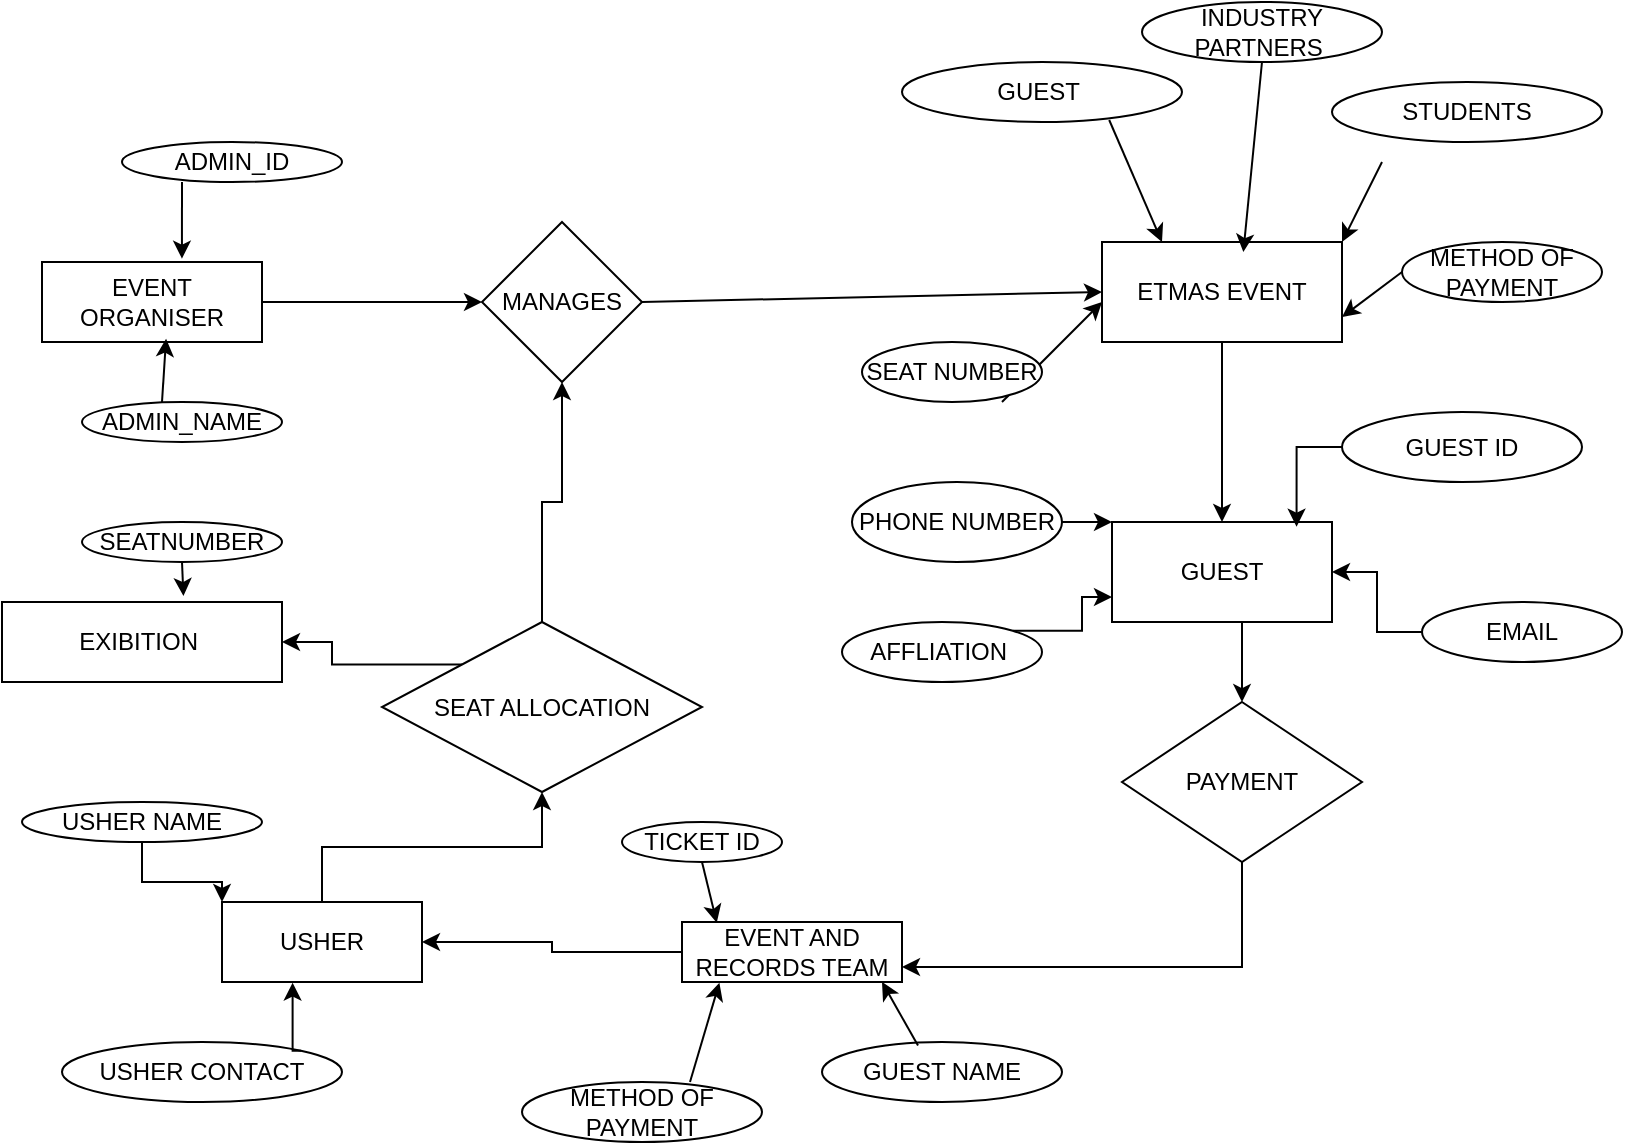 <mxfile version="24.7.8">
  <diagram id="R2lEEEUBdFMjLlhIrx00" name="Page-1">
    <mxGraphModel dx="1020" dy="504" grid="1" gridSize="10" guides="1" tooltips="1" connect="1" arrows="1" fold="1" page="1" pageScale="1" pageWidth="850" pageHeight="1100" math="0" shadow="0" extFonts="Permanent Marker^https://fonts.googleapis.com/css?family=Permanent+Marker">
      <root>
        <mxCell id="0" />
        <mxCell id="1" parent="0" />
        <mxCell id="qDf87e6iQ5_tekq438QE-16" style="edgeStyle=orthogonalEdgeStyle;rounded=0;orthogonalLoop=1;jettySize=auto;html=1;exitX=1;exitY=0.5;exitDx=0;exitDy=0;entryX=0;entryY=0.5;entryDx=0;entryDy=0;" parent="1" source="qDf87e6iQ5_tekq438QE-1" target="qDf87e6iQ5_tekq438QE-5" edge="1">
          <mxGeometry relative="1" as="geometry" />
        </mxCell>
        <mxCell id="qDf87e6iQ5_tekq438QE-1" value="EVENT ORGANISER" style="rounded=0;whiteSpace=wrap;html=1;" parent="1" vertex="1">
          <mxGeometry x="30" y="130" width="110" height="40" as="geometry" />
        </mxCell>
        <mxCell id="qDf87e6iQ5_tekq438QE-5" value="MANAGES" style="rhombus;whiteSpace=wrap;html=1;" parent="1" vertex="1">
          <mxGeometry x="250" y="110" width="80" height="80" as="geometry" />
        </mxCell>
        <mxCell id="qDf87e6iQ5_tekq438QE-10" value="ETMAS EVENT" style="rounded=0;whiteSpace=wrap;html=1;" parent="1" vertex="1">
          <mxGeometry x="560" y="120" width="120" height="50" as="geometry" />
        </mxCell>
        <mxCell id="qDf87e6iQ5_tekq438QE-20" value="" style="endArrow=classic;html=1;rounded=0;entryX=0.564;entryY=0.958;entryDx=0;entryDy=0;entryPerimeter=0;" parent="1" target="qDf87e6iQ5_tekq438QE-1" edge="1">
          <mxGeometry width="50" height="50" relative="1" as="geometry">
            <mxPoint x="90" y="200" as="sourcePoint" />
            <mxPoint x="120" y="170" as="targetPoint" />
          </mxGeometry>
        </mxCell>
        <mxCell id="qDf87e6iQ5_tekq438QE-22" value="" style="endArrow=classic;html=1;rounded=0;entryX=0.636;entryY=-0.042;entryDx=0;entryDy=0;entryPerimeter=0;" parent="1" target="qDf87e6iQ5_tekq438QE-1" edge="1">
          <mxGeometry width="50" height="50" relative="1" as="geometry">
            <mxPoint x="100" y="90" as="sourcePoint" />
            <mxPoint x="110" y="120" as="targetPoint" />
          </mxGeometry>
        </mxCell>
        <mxCell id="qDf87e6iQ5_tekq438QE-23" value="ADMIN_ID" style="ellipse;whiteSpace=wrap;html=1;" parent="1" vertex="1">
          <mxGeometry x="70" y="70" width="110" height="20" as="geometry" />
        </mxCell>
        <mxCell id="qDf87e6iQ5_tekq438QE-24" value="ADMIN_NAME" style="ellipse;whiteSpace=wrap;html=1;" parent="1" vertex="1">
          <mxGeometry x="50" y="200" width="100" height="20" as="geometry" />
        </mxCell>
        <mxCell id="qDf87e6iQ5_tekq438QE-25" value="" style="endArrow=classic;html=1;rounded=0;exitX=1;exitY=0.5;exitDx=0;exitDy=0;entryX=0;entryY=0.5;entryDx=0;entryDy=0;" parent="1" source="qDf87e6iQ5_tekq438QE-5" target="qDf87e6iQ5_tekq438QE-10" edge="1">
          <mxGeometry width="50" height="50" relative="1" as="geometry">
            <mxPoint x="500" y="190" as="sourcePoint" />
            <mxPoint x="550" y="140" as="targetPoint" />
          </mxGeometry>
        </mxCell>
        <mxCell id="qDf87e6iQ5_tekq438QE-26" value="" style="endArrow=classic;html=1;rounded=0;exitX=0.5;exitY=1;exitDx=0;exitDy=0;" parent="1" source="qDf87e6iQ5_tekq438QE-10" target="qDf87e6iQ5_tekq438QE-18" edge="1">
          <mxGeometry relative="1" as="geometry">
            <mxPoint x="620" y="170" as="sourcePoint" />
            <mxPoint x="620" y="340" as="targetPoint" />
          </mxGeometry>
        </mxCell>
        <mxCell id="qDf87e6iQ5_tekq438QE-18" value="GUEST" style="rounded=0;whiteSpace=wrap;html=1;" parent="1" vertex="1">
          <mxGeometry x="565" y="260" width="110" height="50" as="geometry" />
        </mxCell>
        <mxCell id="aWSck4g92zKX4s37iqqi-11" style="edgeStyle=orthogonalEdgeStyle;rounded=0;orthogonalLoop=1;jettySize=auto;html=1;exitX=0;exitY=0.5;exitDx=0;exitDy=0;entryX=1;entryY=0.5;entryDx=0;entryDy=0;" edge="1" parent="1" source="qDf87e6iQ5_tekq438QE-27" target="aWSck4g92zKX4s37iqqi-9">
          <mxGeometry relative="1" as="geometry" />
        </mxCell>
        <mxCell id="qDf87e6iQ5_tekq438QE-27" value="EVENT AND RECORDS TEAM" style="rounded=0;whiteSpace=wrap;html=1;" parent="1" vertex="1">
          <mxGeometry x="350" y="460" width="110" height="30" as="geometry" />
        </mxCell>
        <mxCell id="qDf87e6iQ5_tekq438QE-47" style="edgeStyle=orthogonalEdgeStyle;rounded=0;orthogonalLoop=1;jettySize=auto;html=1;exitX=0.5;exitY=1;exitDx=0;exitDy=0;entryX=1;entryY=0.75;entryDx=0;entryDy=0;" parent="1" source="qDf87e6iQ5_tekq438QE-28" target="qDf87e6iQ5_tekq438QE-27" edge="1">
          <mxGeometry relative="1" as="geometry" />
        </mxCell>
        <mxCell id="qDf87e6iQ5_tekq438QE-28" value="PAYMENT" style="rhombus;whiteSpace=wrap;html=1;" parent="1" vertex="1">
          <mxGeometry x="570" y="350" width="120" height="80" as="geometry" />
        </mxCell>
        <mxCell id="qDf87e6iQ5_tekq438QE-30" value="" style="endArrow=classic;html=1;rounded=0;" parent="1" edge="1">
          <mxGeometry width="50" height="50" relative="1" as="geometry">
            <mxPoint x="510" y="200" as="sourcePoint" />
            <mxPoint x="560" y="150" as="targetPoint" />
          </mxGeometry>
        </mxCell>
        <mxCell id="qDf87e6iQ5_tekq438QE-31" value="" style="endArrow=classic;html=1;rounded=0;exitX=0.591;exitY=1;exitDx=0;exitDy=0;exitPerimeter=0;" parent="1" source="qDf87e6iQ5_tekq438QE-18" target="qDf87e6iQ5_tekq438QE-28" edge="1">
          <mxGeometry width="50" height="50" relative="1" as="geometry">
            <mxPoint x="650" y="340" as="sourcePoint" />
            <mxPoint x="700" y="290" as="targetPoint" />
          </mxGeometry>
        </mxCell>
        <mxCell id="qDf87e6iQ5_tekq438QE-34" value="INDUSTRY PARTNERS&amp;nbsp;" style="ellipse;whiteSpace=wrap;html=1;" parent="1" vertex="1">
          <mxGeometry x="580" width="120" height="30" as="geometry" />
        </mxCell>
        <mxCell id="qDf87e6iQ5_tekq438QE-35" value="METHOD OF PAYMENT" style="ellipse;whiteSpace=wrap;html=1;" parent="1" vertex="1">
          <mxGeometry x="710" y="120" width="100" height="30" as="geometry" />
        </mxCell>
        <mxCell id="qDf87e6iQ5_tekq438QE-36" value="GUEST&amp;nbsp;" style="ellipse;whiteSpace=wrap;html=1;" parent="1" vertex="1">
          <mxGeometry x="460" y="30" width="140" height="30" as="geometry" />
        </mxCell>
        <mxCell id="qDf87e6iQ5_tekq438QE-37" value="SEAT NUMBER" style="ellipse;whiteSpace=wrap;html=1;" parent="1" vertex="1">
          <mxGeometry x="440" y="170" width="90" height="30" as="geometry" />
        </mxCell>
        <mxCell id="qDf87e6iQ5_tekq438QE-38" value="" style="endArrow=classic;html=1;rounded=0;entryX=0.25;entryY=0;entryDx=0;entryDy=0;exitX=0.74;exitY=0.967;exitDx=0;exitDy=0;exitPerimeter=0;" parent="1" source="qDf87e6iQ5_tekq438QE-36" target="qDf87e6iQ5_tekq438QE-10" edge="1">
          <mxGeometry width="50" height="50" relative="1" as="geometry">
            <mxPoint x="570" y="100" as="sourcePoint" />
            <mxPoint x="620" y="50" as="targetPoint" />
          </mxGeometry>
        </mxCell>
        <mxCell id="qDf87e6iQ5_tekq438QE-40" value="" style="endArrow=classic;html=1;rounded=0;entryX=1;entryY=0.75;entryDx=0;entryDy=0;exitX=0;exitY=0.5;exitDx=0;exitDy=0;" parent="1" source="qDf87e6iQ5_tekq438QE-35" target="qDf87e6iQ5_tekq438QE-10" edge="1">
          <mxGeometry width="50" height="50" relative="1" as="geometry">
            <mxPoint x="700" y="160" as="sourcePoint" />
            <mxPoint x="736" y="202" as="targetPoint" />
          </mxGeometry>
        </mxCell>
        <mxCell id="qDf87e6iQ5_tekq438QE-42" value="" style="endArrow=classic;html=1;rounded=0;entryX=0.589;entryY=0.1;entryDx=0;entryDy=0;exitX=0.5;exitY=1;exitDx=0;exitDy=0;entryPerimeter=0;" parent="1" source="qDf87e6iQ5_tekq438QE-34" target="qDf87e6iQ5_tekq438QE-10" edge="1">
          <mxGeometry width="50" height="50" relative="1" as="geometry">
            <mxPoint x="630" y="70" as="sourcePoint" />
            <mxPoint x="666" y="112" as="targetPoint" />
          </mxGeometry>
        </mxCell>
        <mxCell id="qDf87e6iQ5_tekq438QE-43" value="" style="endArrow=classic;html=1;rounded=0;entryX=1;entryY=0;entryDx=0;entryDy=0;" parent="1" target="qDf87e6iQ5_tekq438QE-10" edge="1">
          <mxGeometry width="50" height="50" relative="1" as="geometry">
            <mxPoint x="700" y="80" as="sourcePoint" />
            <mxPoint x="716" y="142" as="targetPoint" />
          </mxGeometry>
        </mxCell>
        <mxCell id="qDf87e6iQ5_tekq438QE-44" value="STUDENTS" style="ellipse;whiteSpace=wrap;html=1;" parent="1" vertex="1">
          <mxGeometry x="675" y="40" width="135" height="30" as="geometry" />
        </mxCell>
        <mxCell id="qDf87e6iQ5_tekq438QE-54" style="edgeStyle=orthogonalEdgeStyle;rounded=0;orthogonalLoop=1;jettySize=auto;html=1;exitX=0;exitY=0.5;exitDx=0;exitDy=0;entryX=1;entryY=0.5;entryDx=0;entryDy=0;" parent="1" source="qDf87e6iQ5_tekq438QE-45" target="qDf87e6iQ5_tekq438QE-18" edge="1">
          <mxGeometry relative="1" as="geometry" />
        </mxCell>
        <mxCell id="qDf87e6iQ5_tekq438QE-45" value="EMAIL" style="ellipse;whiteSpace=wrap;html=1;" parent="1" vertex="1">
          <mxGeometry x="720" y="300" width="100" height="30" as="geometry" />
        </mxCell>
        <mxCell id="qDf87e6iQ5_tekq438QE-53" style="edgeStyle=orthogonalEdgeStyle;rounded=0;orthogonalLoop=1;jettySize=auto;html=1;exitX=1;exitY=0;exitDx=0;exitDy=0;entryX=0;entryY=0.75;entryDx=0;entryDy=0;" parent="1" source="qDf87e6iQ5_tekq438QE-48" target="qDf87e6iQ5_tekq438QE-18" edge="1">
          <mxGeometry relative="1" as="geometry" />
        </mxCell>
        <mxCell id="qDf87e6iQ5_tekq438QE-48" value="AFFLIATION&amp;nbsp;" style="ellipse;whiteSpace=wrap;html=1;" parent="1" vertex="1">
          <mxGeometry x="430" y="310" width="100" height="30" as="geometry" />
        </mxCell>
        <mxCell id="qDf87e6iQ5_tekq438QE-49" value="GUEST ID" style="ellipse;whiteSpace=wrap;html=1;" parent="1" vertex="1">
          <mxGeometry x="680" y="205" width="120" height="35" as="geometry" />
        </mxCell>
        <mxCell id="qDf87e6iQ5_tekq438QE-55" style="edgeStyle=orthogonalEdgeStyle;rounded=0;orthogonalLoop=1;jettySize=auto;html=1;exitX=0;exitY=0.5;exitDx=0;exitDy=0;entryX=0.839;entryY=0.047;entryDx=0;entryDy=0;entryPerimeter=0;" parent="1" source="qDf87e6iQ5_tekq438QE-49" target="qDf87e6iQ5_tekq438QE-18" edge="1">
          <mxGeometry relative="1" as="geometry" />
        </mxCell>
        <mxCell id="aWSck4g92zKX4s37iqqi-14" value="" style="edgeStyle=orthogonalEdgeStyle;rounded=0;orthogonalLoop=1;jettySize=auto;html=1;" edge="1" parent="1" source="qDf87e6iQ5_tekq438QE-60" target="qDf87e6iQ5_tekq438QE-5">
          <mxGeometry relative="1" as="geometry">
            <mxPoint x="280" y="260" as="targetPoint" />
          </mxGeometry>
        </mxCell>
        <mxCell id="aWSck4g92zKX4s37iqqi-28" style="edgeStyle=orthogonalEdgeStyle;rounded=0;orthogonalLoop=1;jettySize=auto;html=1;exitX=0;exitY=0;exitDx=0;exitDy=0;entryX=1;entryY=0.5;entryDx=0;entryDy=0;" edge="1" parent="1" source="qDf87e6iQ5_tekq438QE-60" target="aWSck4g92zKX4s37iqqi-25">
          <mxGeometry relative="1" as="geometry" />
        </mxCell>
        <mxCell id="qDf87e6iQ5_tekq438QE-60" value="SEAT ALLOCATION" style="rhombus;whiteSpace=wrap;html=1;" parent="1" vertex="1">
          <mxGeometry x="200" y="310" width="160" height="85" as="geometry" />
        </mxCell>
        <mxCell id="qDf87e6iQ5_tekq438QE-62" value="GUEST NAME" style="ellipse;whiteSpace=wrap;html=1;" parent="1" vertex="1">
          <mxGeometry x="420" y="520" width="120" height="30" as="geometry" />
        </mxCell>
        <mxCell id="qDf87e6iQ5_tekq438QE-64" value="" style="endArrow=classic;html=1;rounded=0;exitX=0.4;exitY=0.06;exitDx=0;exitDy=0;exitPerimeter=0;" parent="1" source="qDf87e6iQ5_tekq438QE-62" edge="1">
          <mxGeometry width="50" height="50" relative="1" as="geometry">
            <mxPoint x="440" y="440" as="sourcePoint" />
            <mxPoint x="450" y="490" as="targetPoint" />
          </mxGeometry>
        </mxCell>
        <mxCell id="qDf87e6iQ5_tekq438QE-65" value="TICKET ID" style="ellipse;whiteSpace=wrap;html=1;" parent="1" vertex="1">
          <mxGeometry x="320" y="410" width="80" height="20" as="geometry" />
        </mxCell>
        <mxCell id="qDf87e6iQ5_tekq438QE-66" value="" style="endArrow=classic;html=1;rounded=0;entryX=0.158;entryY=0.011;entryDx=0;entryDy=0;entryPerimeter=0;exitX=0.5;exitY=1;exitDx=0;exitDy=0;" parent="1" target="qDf87e6iQ5_tekq438QE-27" edge="1">
          <mxGeometry width="50" height="50" relative="1" as="geometry">
            <mxPoint x="360" y="430" as="sourcePoint" />
            <mxPoint x="356" y="470" as="targetPoint" />
          </mxGeometry>
        </mxCell>
        <mxCell id="qDf87e6iQ5_tekq438QE-68" value="METHOD OF PAYMENT" style="ellipse;whiteSpace=wrap;html=1;" parent="1" vertex="1">
          <mxGeometry x="270" y="540" width="120" height="30" as="geometry" />
        </mxCell>
        <mxCell id="qDf87e6iQ5_tekq438QE-70" value="" style="endArrow=classic;html=1;rounded=0;exitX=0.7;exitY=0;exitDx=0;exitDy=0;exitPerimeter=0;entryX=0.17;entryY=1.011;entryDx=0;entryDy=0;entryPerimeter=0;" parent="1" source="qDf87e6iQ5_tekq438QE-68" target="qDf87e6iQ5_tekq438QE-27" edge="1">
          <mxGeometry width="50" height="50" relative="1" as="geometry">
            <mxPoint x="350" y="500" as="sourcePoint" />
            <mxPoint x="360" y="520" as="targetPoint" />
          </mxGeometry>
        </mxCell>
        <mxCell id="aWSck4g92zKX4s37iqqi-1" value="PHONE NUMBER" style="ellipse;whiteSpace=wrap;html=1;" vertex="1" parent="1">
          <mxGeometry x="435" y="240" width="105" height="40" as="geometry" />
        </mxCell>
        <mxCell id="aWSck4g92zKX4s37iqqi-2" value="" style="endArrow=classic;html=1;rounded=0;exitX=1;exitY=0.5;exitDx=0;exitDy=0;entryX=0;entryY=0;entryDx=0;entryDy=0;" edge="1" parent="1" source="aWSck4g92zKX4s37iqqi-1" target="qDf87e6iQ5_tekq438QE-18">
          <mxGeometry relative="1" as="geometry">
            <mxPoint x="630" y="180" as="sourcePoint" />
            <mxPoint x="630" y="270" as="targetPoint" />
            <Array as="points">
              <mxPoint x="540" y="260" />
            </Array>
          </mxGeometry>
        </mxCell>
        <mxCell id="aWSck4g92zKX4s37iqqi-12" value="" style="edgeStyle=orthogonalEdgeStyle;rounded=0;orthogonalLoop=1;jettySize=auto;html=1;" edge="1" parent="1" source="aWSck4g92zKX4s37iqqi-9" target="qDf87e6iQ5_tekq438QE-60">
          <mxGeometry relative="1" as="geometry" />
        </mxCell>
        <mxCell id="aWSck4g92zKX4s37iqqi-9" value="USHER" style="rounded=0;whiteSpace=wrap;html=1;" vertex="1" parent="1">
          <mxGeometry x="120" y="450" width="100" height="40" as="geometry" />
        </mxCell>
        <mxCell id="aWSck4g92zKX4s37iqqi-23" style="edgeStyle=orthogonalEdgeStyle;rounded=0;orthogonalLoop=1;jettySize=auto;html=1;exitX=0.5;exitY=1;exitDx=0;exitDy=0;entryX=0;entryY=0;entryDx=0;entryDy=0;" edge="1" parent="1" source="aWSck4g92zKX4s37iqqi-15" target="aWSck4g92zKX4s37iqqi-9">
          <mxGeometry relative="1" as="geometry" />
        </mxCell>
        <mxCell id="aWSck4g92zKX4s37iqqi-15" value="USHER NAME" style="ellipse;whiteSpace=wrap;html=1;" vertex="1" parent="1">
          <mxGeometry x="20" y="400" width="120" height="20" as="geometry" />
        </mxCell>
        <mxCell id="aWSck4g92zKX4s37iqqi-18" value="USHER CONTACT" style="ellipse;whiteSpace=wrap;html=1;" vertex="1" parent="1">
          <mxGeometry x="40" y="520" width="140" height="30" as="geometry" />
        </mxCell>
        <mxCell id="aWSck4g92zKX4s37iqqi-19" style="edgeStyle=orthogonalEdgeStyle;rounded=0;orthogonalLoop=1;jettySize=auto;html=1;exitX=0.5;exitY=1;exitDx=0;exitDy=0;" edge="1" parent="1" source="aWSck4g92zKX4s37iqqi-15" target="aWSck4g92zKX4s37iqqi-15">
          <mxGeometry relative="1" as="geometry" />
        </mxCell>
        <mxCell id="aWSck4g92zKX4s37iqqi-24" style="edgeStyle=orthogonalEdgeStyle;rounded=0;orthogonalLoop=1;jettySize=auto;html=1;exitX=1;exitY=0;exitDx=0;exitDy=0;entryX=0.353;entryY=1.008;entryDx=0;entryDy=0;entryPerimeter=0;" edge="1" parent="1" source="aWSck4g92zKX4s37iqqi-18" target="aWSck4g92zKX4s37iqqi-9">
          <mxGeometry relative="1" as="geometry" />
        </mxCell>
        <mxCell id="aWSck4g92zKX4s37iqqi-25" value="EXIBITION&amp;nbsp;" style="rounded=0;whiteSpace=wrap;html=1;" vertex="1" parent="1">
          <mxGeometry x="10" y="300" width="140" height="40" as="geometry" />
        </mxCell>
        <mxCell id="aWSck4g92zKX4s37iqqi-27" value="SEATNUMBER" style="ellipse;whiteSpace=wrap;html=1;" vertex="1" parent="1">
          <mxGeometry x="50" y="260" width="100" height="20" as="geometry" />
        </mxCell>
        <mxCell id="aWSck4g92zKX4s37iqqi-29" style="edgeStyle=orthogonalEdgeStyle;rounded=0;orthogonalLoop=1;jettySize=auto;html=1;exitX=0.5;exitY=1;exitDx=0;exitDy=0;entryX=0.648;entryY=-0.075;entryDx=0;entryDy=0;entryPerimeter=0;" edge="1" parent="1" source="aWSck4g92zKX4s37iqqi-27" target="aWSck4g92zKX4s37iqqi-25">
          <mxGeometry relative="1" as="geometry" />
        </mxCell>
      </root>
    </mxGraphModel>
  </diagram>
</mxfile>
